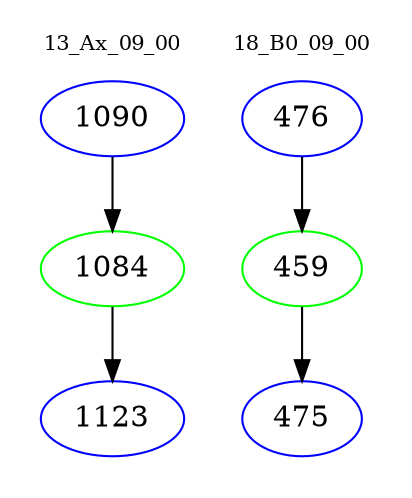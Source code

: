 digraph{
subgraph cluster_0 {
color = white
label = "13_Ax_09_00";
fontsize=10;
T0_1090 [label="1090", color="blue"]
T0_1090 -> T0_1084 [color="black"]
T0_1084 [label="1084", color="green"]
T0_1084 -> T0_1123 [color="black"]
T0_1123 [label="1123", color="blue"]
}
subgraph cluster_1 {
color = white
label = "18_B0_09_00";
fontsize=10;
T1_476 [label="476", color="blue"]
T1_476 -> T1_459 [color="black"]
T1_459 [label="459", color="green"]
T1_459 -> T1_475 [color="black"]
T1_475 [label="475", color="blue"]
}
}
